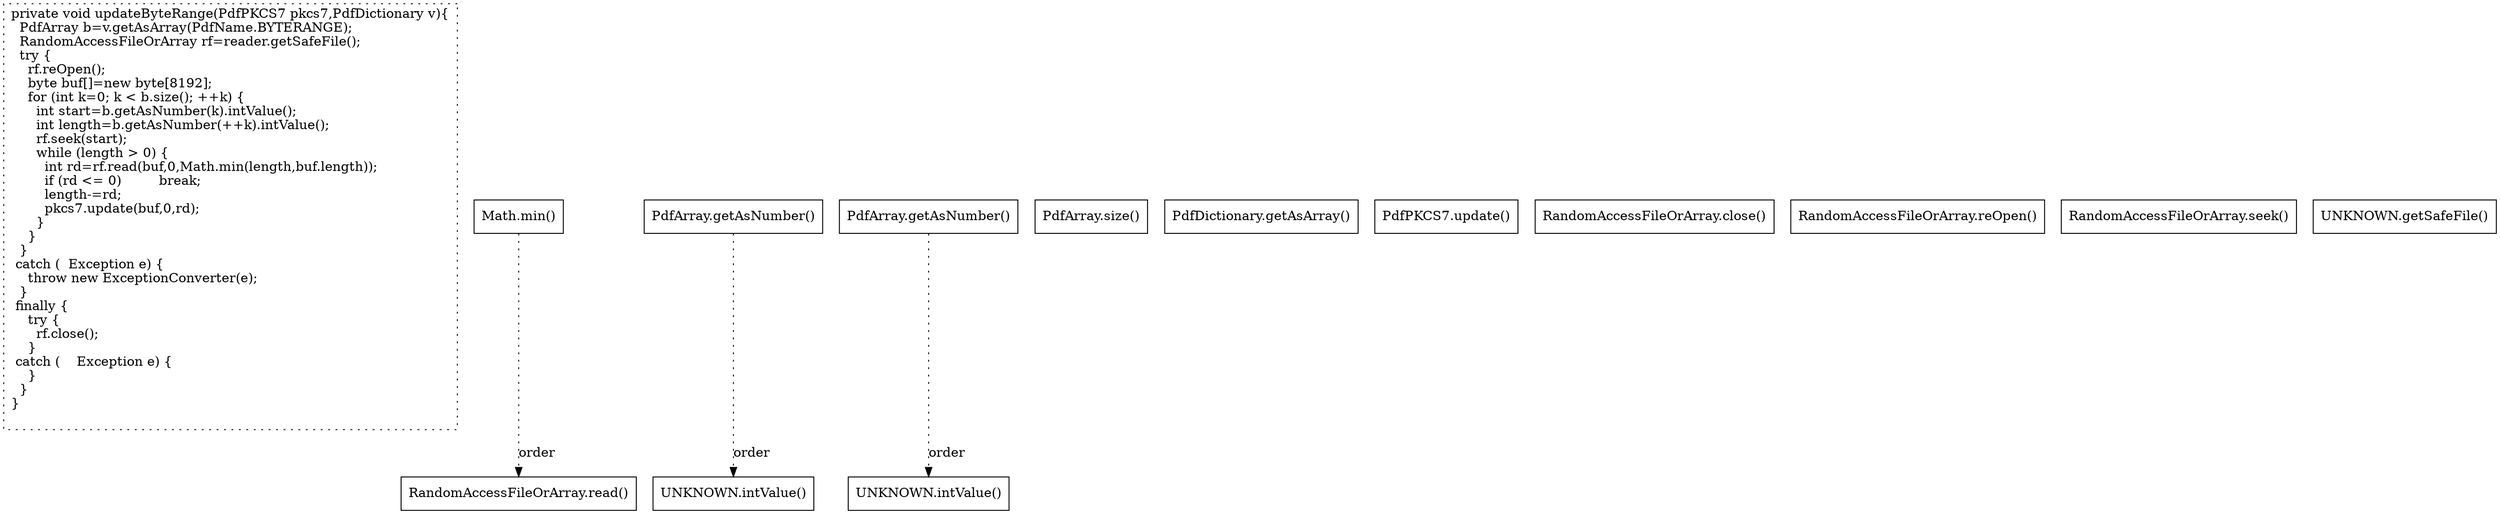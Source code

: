 digraph "Test_finally.updateByteRange#PdfPKCS7#PdfDictionary#" {
0 [label="private void updateByteRange(PdfPKCS7 pkcs7,PdfDictionary v){\l  PdfArray b=v.getAsArray(PdfName.BYTERANGE);\l  RandomAccessFileOrArray rf=reader.getSafeFile();\l  try {\l    rf.reOpen();\l    byte buf[]=new byte[8192];\l    for (int k=0; k < b.size(); ++k) {\l      int start=b.getAsNumber(k).intValue();\l      int length=b.getAsNumber(++k).intValue();\l      rf.seek(start);\l      while (length > 0) {\l        int rd=rf.read(buf,0,Math.min(length,buf.length));\l        if (rd <= 0)         break;\l        length-=rd;\l        pkcs7.update(buf,0,rd);\l      }\l    }\l  }\l catch (  Exception e) {\l    throw new ExceptionConverter(e);\l  }\l finally {\l    try {\l      rf.close();\l    }\l catch (    Exception e) {\l    }\l  }\l}\l\l" shape=box style=dotted]
1 [label="Math.min()" shape=box]
2 [label="PdfArray.getAsNumber()" shape=box]
3 [label="PdfArray.getAsNumber()" shape=box]
4 [label="PdfArray.size()" shape=box]
5 [label="PdfDictionary.getAsArray()" shape=box]
6 [label="PdfPKCS7.update()" shape=box]
7 [label="RandomAccessFileOrArray.close()" shape=box]
8 [label="RandomAccessFileOrArray.reOpen()" shape=box]
9 [label="RandomAccessFileOrArray.read()" shape=box]
10 [label="RandomAccessFileOrArray.seek()" shape=box]
11 [label="UNKNOWN.getSafeFile()" shape=box]
12 [label="UNKNOWN.intValue()" shape=box]
13 [label="UNKNOWN.intValue()" shape=box]
1 -> 9 [label="order" style=dotted];
3 -> 12 [label="order" style=dotted];
2 -> 13 [label="order" style=dotted];
}